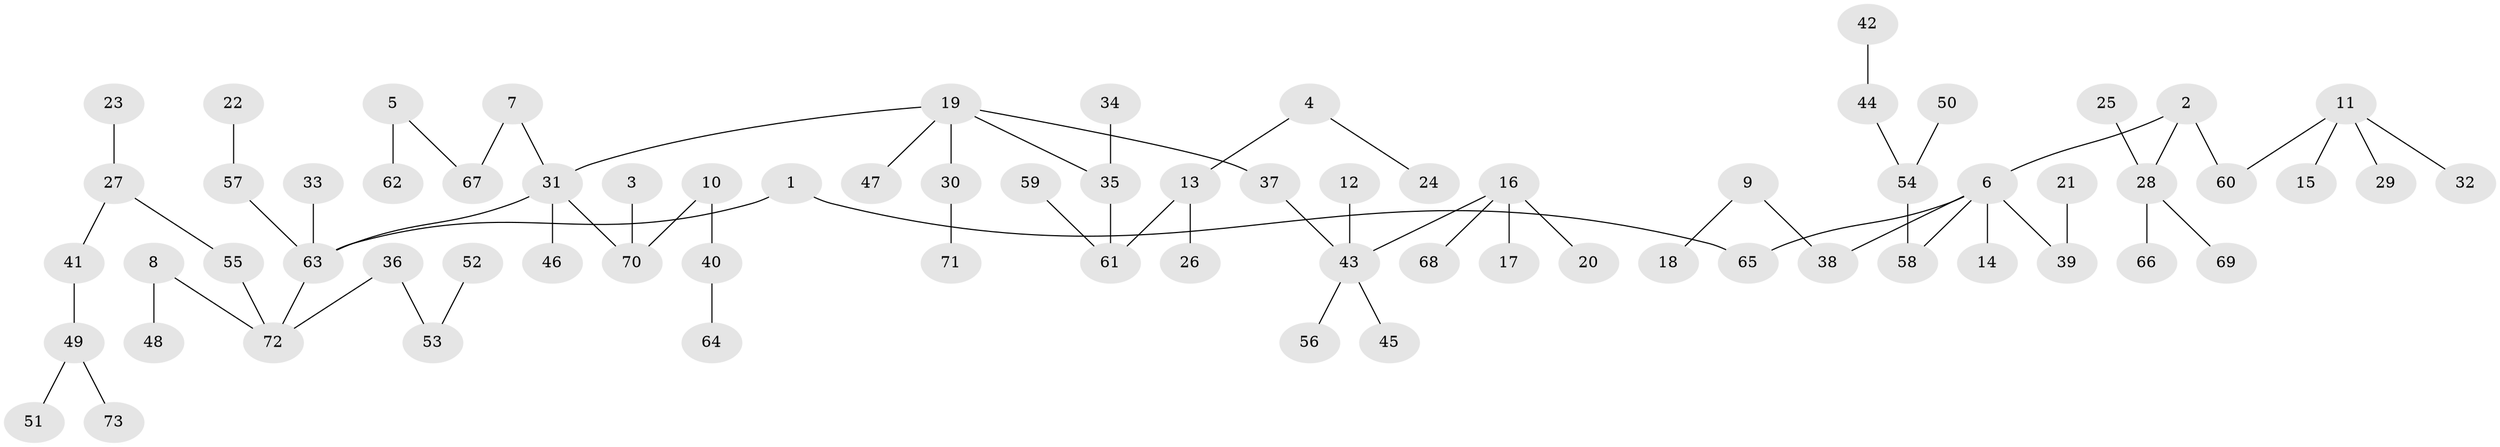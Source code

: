 // original degree distribution, {6: 0.034482758620689655, 3: 0.15172413793103448, 4: 0.04827586206896552, 5: 0.034482758620689655, 1: 0.503448275862069, 2: 0.22758620689655173}
// Generated by graph-tools (version 1.1) at 2025/02/03/09/25 03:02:24]
// undirected, 73 vertices, 72 edges
graph export_dot {
graph [start="1"]
  node [color=gray90,style=filled];
  1;
  2;
  3;
  4;
  5;
  6;
  7;
  8;
  9;
  10;
  11;
  12;
  13;
  14;
  15;
  16;
  17;
  18;
  19;
  20;
  21;
  22;
  23;
  24;
  25;
  26;
  27;
  28;
  29;
  30;
  31;
  32;
  33;
  34;
  35;
  36;
  37;
  38;
  39;
  40;
  41;
  42;
  43;
  44;
  45;
  46;
  47;
  48;
  49;
  50;
  51;
  52;
  53;
  54;
  55;
  56;
  57;
  58;
  59;
  60;
  61;
  62;
  63;
  64;
  65;
  66;
  67;
  68;
  69;
  70;
  71;
  72;
  73;
  1 -- 63 [weight=1.0];
  1 -- 65 [weight=1.0];
  2 -- 6 [weight=1.0];
  2 -- 28 [weight=1.0];
  2 -- 60 [weight=1.0];
  3 -- 70 [weight=1.0];
  4 -- 13 [weight=1.0];
  4 -- 24 [weight=1.0];
  5 -- 62 [weight=1.0];
  5 -- 67 [weight=1.0];
  6 -- 14 [weight=1.0];
  6 -- 38 [weight=1.0];
  6 -- 39 [weight=1.0];
  6 -- 58 [weight=1.0];
  6 -- 65 [weight=1.0];
  7 -- 31 [weight=1.0];
  7 -- 67 [weight=1.0];
  8 -- 48 [weight=1.0];
  8 -- 72 [weight=1.0];
  9 -- 18 [weight=1.0];
  9 -- 38 [weight=1.0];
  10 -- 40 [weight=1.0];
  10 -- 70 [weight=1.0];
  11 -- 15 [weight=1.0];
  11 -- 29 [weight=1.0];
  11 -- 32 [weight=1.0];
  11 -- 60 [weight=1.0];
  12 -- 43 [weight=1.0];
  13 -- 26 [weight=1.0];
  13 -- 61 [weight=1.0];
  16 -- 17 [weight=1.0];
  16 -- 20 [weight=1.0];
  16 -- 43 [weight=1.0];
  16 -- 68 [weight=1.0];
  19 -- 30 [weight=1.0];
  19 -- 31 [weight=1.0];
  19 -- 35 [weight=1.0];
  19 -- 37 [weight=1.0];
  19 -- 47 [weight=1.0];
  21 -- 39 [weight=1.0];
  22 -- 57 [weight=1.0];
  23 -- 27 [weight=1.0];
  25 -- 28 [weight=1.0];
  27 -- 41 [weight=1.0];
  27 -- 55 [weight=1.0];
  28 -- 66 [weight=1.0];
  28 -- 69 [weight=1.0];
  30 -- 71 [weight=1.0];
  31 -- 46 [weight=1.0];
  31 -- 63 [weight=1.0];
  31 -- 70 [weight=1.0];
  33 -- 63 [weight=1.0];
  34 -- 35 [weight=1.0];
  35 -- 61 [weight=1.0];
  36 -- 53 [weight=1.0];
  36 -- 72 [weight=1.0];
  37 -- 43 [weight=1.0];
  40 -- 64 [weight=1.0];
  41 -- 49 [weight=1.0];
  42 -- 44 [weight=1.0];
  43 -- 45 [weight=1.0];
  43 -- 56 [weight=1.0];
  44 -- 54 [weight=1.0];
  49 -- 51 [weight=1.0];
  49 -- 73 [weight=1.0];
  50 -- 54 [weight=1.0];
  52 -- 53 [weight=1.0];
  54 -- 58 [weight=1.0];
  55 -- 72 [weight=1.0];
  57 -- 63 [weight=1.0];
  59 -- 61 [weight=1.0];
  63 -- 72 [weight=1.0];
}
